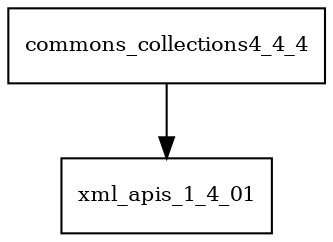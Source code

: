 digraph commons_collections4_4_4_dependencies {
  node [shape = box, fontsize=10.0];
  commons_collections4_4_4 -> xml_apis_1_4_01;
}
